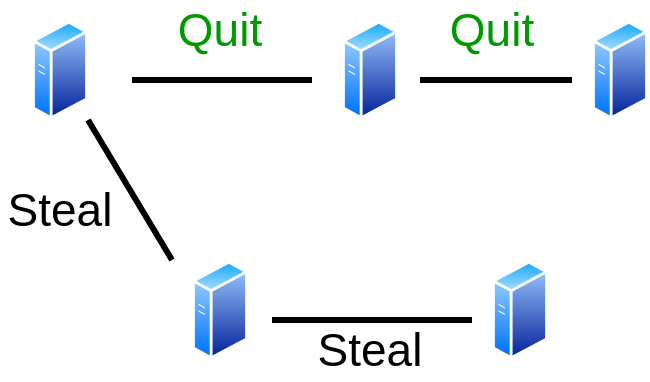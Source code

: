 <mxfile version="27.1.6">
  <diagram name="Page-1" id="t9Bz9HA_tLYbH6IYXIG-">
    <mxGraphModel dx="573" dy="586" grid="1" gridSize="10" guides="1" tooltips="1" connect="1" arrows="1" fold="1" page="1" pageScale="1" pageWidth="850" pageHeight="1100" math="0" shadow="0">
      <root>
        <mxCell id="0" />
        <mxCell id="1" parent="0" />
        <mxCell id="Y76kB9To8Lxn5bg8WqrM-1" value="" style="image;aspect=fixed;perimeter=ellipsePerimeter;html=1;align=center;shadow=0;dashed=0;spacingTop=3;image=img/lib/active_directory/generic_server.svg;" vertex="1" parent="1">
          <mxGeometry x="270" y="200" width="28.0" height="50" as="geometry" />
        </mxCell>
        <mxCell id="Y76kB9To8Lxn5bg8WqrM-2" value="" style="image;aspect=fixed;perimeter=ellipsePerimeter;html=1;align=center;shadow=0;dashed=0;spacingTop=3;image=img/lib/active_directory/generic_server.svg;" vertex="1" parent="1">
          <mxGeometry x="425" y="200" width="28.0" height="50" as="geometry" />
        </mxCell>
        <mxCell id="Y76kB9To8Lxn5bg8WqrM-3" value="" style="image;aspect=fixed;perimeter=ellipsePerimeter;html=1;align=center;shadow=0;dashed=0;spacingTop=3;image=img/lib/active_directory/generic_server.svg;" vertex="1" parent="1">
          <mxGeometry x="350" y="320" width="28.0" height="50" as="geometry" />
        </mxCell>
        <mxCell id="Y76kB9To8Lxn5bg8WqrM-4" value="" style="endArrow=none;html=1;rounded=0;strokeWidth=3;" edge="1" parent="1">
          <mxGeometry width="50" height="50" relative="1" as="geometry">
            <mxPoint x="320" y="230" as="sourcePoint" />
            <mxPoint x="410" y="230" as="targetPoint" />
          </mxGeometry>
        </mxCell>
        <mxCell id="Y76kB9To8Lxn5bg8WqrM-6" value="" style="endArrow=none;html=1;rounded=0;strokeWidth=3;" edge="1" parent="1">
          <mxGeometry width="50" height="50" relative="1" as="geometry">
            <mxPoint x="298" y="250" as="sourcePoint" />
            <mxPoint x="340" y="320" as="targetPoint" />
          </mxGeometry>
        </mxCell>
        <mxCell id="Y76kB9To8Lxn5bg8WqrM-8" value="Quit" style="text;html=1;align=center;verticalAlign=middle;whiteSpace=wrap;rounded=0;fontSize=23;fontColor=#009900;" vertex="1" parent="1">
          <mxGeometry x="334" y="190" width="60" height="30" as="geometry" />
        </mxCell>
        <mxCell id="Y76kB9To8Lxn5bg8WqrM-9" value="Steal" style="text;html=1;align=center;verticalAlign=middle;whiteSpace=wrap;rounded=0;fontSize=23;" vertex="1" parent="1">
          <mxGeometry x="254" y="280" width="60" height="30" as="geometry" />
        </mxCell>
        <mxCell id="Y76kB9To8Lxn5bg8WqrM-10" value="" style="image;aspect=fixed;perimeter=ellipsePerimeter;html=1;align=center;shadow=0;dashed=0;spacingTop=3;image=img/lib/active_directory/generic_server.svg;" vertex="1" parent="1">
          <mxGeometry x="500" y="320" width="28.0" height="50" as="geometry" />
        </mxCell>
        <mxCell id="Y76kB9To8Lxn5bg8WqrM-11" value="" style="endArrow=none;html=1;rounded=0;strokeWidth=3;" edge="1" parent="1">
          <mxGeometry width="50" height="50" relative="1" as="geometry">
            <mxPoint x="390" y="350" as="sourcePoint" />
            <mxPoint x="490" y="350" as="targetPoint" />
          </mxGeometry>
        </mxCell>
        <mxCell id="Y76kB9To8Lxn5bg8WqrM-12" value="" style="image;aspect=fixed;perimeter=ellipsePerimeter;html=1;align=center;shadow=0;dashed=0;spacingTop=3;image=img/lib/active_directory/generic_server.svg;" vertex="1" parent="1">
          <mxGeometry x="550" y="200" width="28.0" height="50" as="geometry" />
        </mxCell>
        <mxCell id="Y76kB9To8Lxn5bg8WqrM-13" value="" style="endArrow=none;html=1;rounded=0;strokeWidth=3;" edge="1" parent="1">
          <mxGeometry width="50" height="50" relative="1" as="geometry">
            <mxPoint x="464" y="230" as="sourcePoint" />
            <mxPoint x="540" y="230" as="targetPoint" />
          </mxGeometry>
        </mxCell>
        <mxCell id="Y76kB9To8Lxn5bg8WqrM-14" value="Quit" style="text;html=1;align=center;verticalAlign=middle;whiteSpace=wrap;rounded=0;fontSize=23;fontColor=#009900;" vertex="1" parent="1">
          <mxGeometry x="470" y="190" width="60" height="30" as="geometry" />
        </mxCell>
        <mxCell id="Y76kB9To8Lxn5bg8WqrM-15" value="Steal" style="text;html=1;align=center;verticalAlign=middle;whiteSpace=wrap;rounded=0;fontSize=23;" vertex="1" parent="1">
          <mxGeometry x="409" y="350" width="60" height="30" as="geometry" />
        </mxCell>
      </root>
    </mxGraphModel>
  </diagram>
</mxfile>
